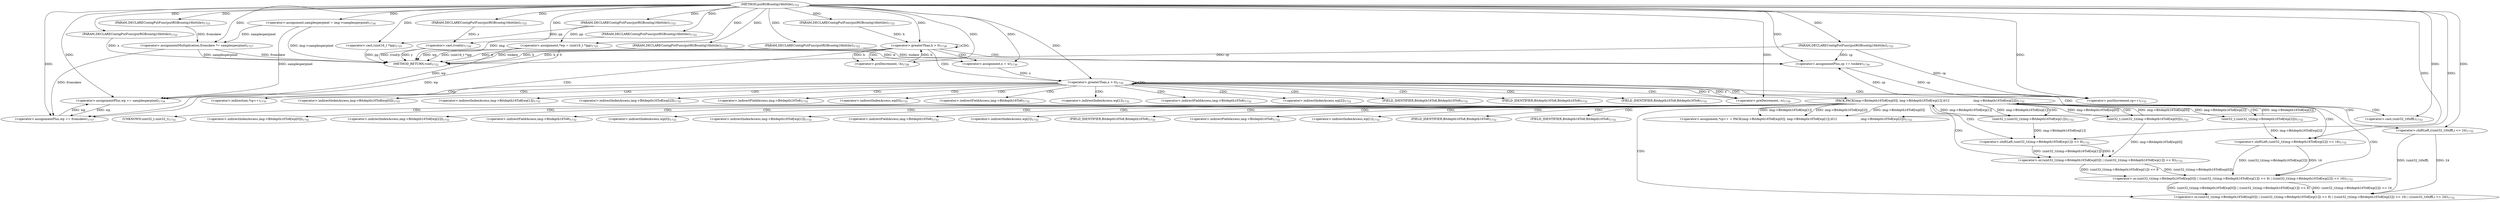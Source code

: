 digraph "putRGBcontig16bittile" {  
"51726" [label = <(METHOD,putRGBcontig16bittile)<SUB>1722</SUB>> ]
"51846" [label = <(METHOD_RETURN,void)<SUB>1722</SUB>> ]
"51727" [label = <(PARAM,DECLAREContigPutFunc(putRGBcontig16bittile))<SUB>1722</SUB>> ]
"51728" [label = <(PARAM,DECLAREContigPutFunc(putRGBcontig16bittile))<SUB>1722</SUB>> ]
"51729" [label = <(PARAM,DECLAREContigPutFunc(putRGBcontig16bittile))<SUB>1722</SUB>> ]
"51730" [label = <(PARAM,DECLAREContigPutFunc(putRGBcontig16bittile))<SUB>1722</SUB>> ]
"51731" [label = <(PARAM,DECLAREContigPutFunc(putRGBcontig16bittile))<SUB>1722</SUB>> ]
"51732" [label = <(PARAM,DECLAREContigPutFunc(putRGBcontig16bittile))<SUB>1722</SUB>> ]
"51733" [label = <(PARAM,DECLAREContigPutFunc(putRGBcontig16bittile))<SUB>1722</SUB>> ]
"51734" [label = <(PARAM,DECLAREContigPutFunc(putRGBcontig16bittile))<SUB>1722</SUB>> ]
"51735" [label = <(PARAM,DECLAREContigPutFunc(putRGBcontig16bittile))<SUB>1722</SUB>> ]
"51738" [label = <(&lt;operator&gt;.assignment,samplesperpixel = img-&gt;samplesperpixel)<SUB>1724</SUB>> ]
"51744" [label = <(&lt;operator&gt;.assignment,*wp = (uint16_t *)pp)<SUB>1725</SUB>> ]
"51749" [label = <(&lt;operator&gt;.cast,(void)y)<SUB>1726</SUB>> ]
"51752" [label = <(&lt;operator&gt;.assignmentMultiplication,fromskew *= samplesperpixel)<SUB>1727</SUB>> ]
"51757" [label = <(&lt;operator&gt;.greaterThan,h &gt; 0)<SUB>1728</SUB>> ]
"51760" [label = <(&lt;operator&gt;.preDecrement,--h)<SUB>1728</SUB>> ]
"51746" [label = <(&lt;operator&gt;.cast,(uint16_t *)pp)<SUB>1725</SUB>> ]
"51840" [label = <(&lt;operator&gt;.assignmentPlus,cp += toskew)<SUB>1736</SUB>> ]
"51843" [label = <(&lt;operator&gt;.assignmentPlus,wp += fromskew)<SUB>1737</SUB>> ]
"51768" [label = <(&lt;operator&gt;.greaterThan,x &gt; 0)<SUB>1730</SUB>> ]
"51771" [label = <(&lt;operator&gt;.preDecrement,--x)<SUB>1730</SUB>> ]
"51765" [label = <(&lt;operator&gt;.assignment,x = w)<SUB>1730</SUB>> ]
"51774" [label = <(&lt;operator&gt;.assignment,*cp++ = PACK(img-&gt;Bitdepth16To8[wp[0]], img-&gt;Bitdepth16To8[wp[1]],\012                         img-&gt;Bitdepth16To8[wp[2]]))<SUB>1732</SUB>> ]
"51837" [label = <(&lt;operator&gt;.assignmentPlus,wp += samplesperpixel)<SUB>1734</SUB>> ]
"51778" [label = <(PACK,PACK(img-&gt;Bitdepth16To8[wp[0]], img-&gt;Bitdepth16To8[wp[1]],\012                         img-&gt;Bitdepth16To8[wp[2]]))<SUB>1732</SUB>> ]
"51776" [label = <(&lt;operator&gt;.postIncrement,cp++)<SUB>1732</SUB>> ]
"51801" [label = <(&lt;operator&gt;.or,(uint32_t)(img-&gt;Bitdepth16To8[wp[0]]) | ((uint32_t)(img-&gt;Bitdepth16To8[wp[1]]) &lt;&lt; 8) | ((uint32_t)(img-&gt;Bitdepth16To8[wp[2]]) &lt;&lt; 16) | (((uint32_t)0xffL) &lt;&lt; 24))<SUB>1732</SUB>> ]
"51802" [label = <(&lt;operator&gt;.or,(uint32_t)(img-&gt;Bitdepth16To8[wp[0]]) | ((uint32_t)(img-&gt;Bitdepth16To8[wp[1]]) &lt;&lt; 8) | ((uint32_t)(img-&gt;Bitdepth16To8[wp[2]]) &lt;&lt; 16))<SUB>1732</SUB>> ]
"51832" [label = <(&lt;operator&gt;.shiftLeft,((uint32_t)0xffL) &lt;&lt; 24)<SUB>1732</SUB>> ]
"51803" [label = <(&lt;operator&gt;.or,(uint32_t)(img-&gt;Bitdepth16To8[wp[0]]) | ((uint32_t)(img-&gt;Bitdepth16To8[wp[1]]) &lt;&lt; 8))<SUB>1732</SUB>> ]
"51822" [label = <(&lt;operator&gt;.shiftLeft,(uint32_t)(img-&gt;Bitdepth16To8[wp[2]]) &lt;&lt; 16)<SUB>1732</SUB>> ]
"51833" [label = <(&lt;operator&gt;.cast,(uint32_t)0xffL)<SUB>1732</SUB>> ]
"51804" [label = <(uint32_t,(uint32_t)(img-&gt;Bitdepth16To8[wp[0]]))<SUB>1732</SUB>> ]
"51812" [label = <(&lt;operator&gt;.shiftLeft,(uint32_t)(img-&gt;Bitdepth16To8[wp[1]]) &lt;&lt; 8)<SUB>1732</SUB>> ]
"51823" [label = <(uint32_t,(uint32_t)(img-&gt;Bitdepth16To8[wp[2]]))<SUB>1732</SUB>> ]
"51813" [label = <(uint32_t,(uint32_t)(img-&gt;Bitdepth16To8[wp[1]]))<SUB>1732</SUB>> ]
"51775" [label = <(&lt;operator&gt;.indirection,*cp++)<SUB>1732</SUB>> ]
"51779" [label = <(&lt;operator&gt;.indirectIndexAccess,img-&gt;Bitdepth16To8[wp[0]])<SUB>1732</SUB>> ]
"51786" [label = <(&lt;operator&gt;.indirectIndexAccess,img-&gt;Bitdepth16To8[wp[1]])<SUB>1732</SUB>> ]
"51793" [label = <(&lt;operator&gt;.indirectIndexAccess,img-&gt;Bitdepth16To8[wp[2]])<SUB>1732</SUB>> ]
"51780" [label = <(&lt;operator&gt;.indirectFieldAccess,img-&gt;Bitdepth16To8)<SUB>1732</SUB>> ]
"51783" [label = <(&lt;operator&gt;.indirectIndexAccess,wp[0])<SUB>1732</SUB>> ]
"51787" [label = <(&lt;operator&gt;.indirectFieldAccess,img-&gt;Bitdepth16To8)<SUB>1732</SUB>> ]
"51790" [label = <(&lt;operator&gt;.indirectIndexAccess,wp[1])<SUB>1732</SUB>> ]
"51794" [label = <(&lt;operator&gt;.indirectFieldAccess,img-&gt;Bitdepth16To8)<SUB>1732</SUB>> ]
"51797" [label = <(&lt;operator&gt;.indirectIndexAccess,wp[2])<SUB>1732</SUB>> ]
"51782" [label = <(FIELD_IDENTIFIER,Bitdepth16To8,Bitdepth16To8)<SUB>1732</SUB>> ]
"51789" [label = <(FIELD_IDENTIFIER,Bitdepth16To8,Bitdepth16To8)<SUB>1732</SUB>> ]
"51796" [label = <(FIELD_IDENTIFIER,Bitdepth16To8,Bitdepth16To8)<SUB>1732</SUB>> ]
"51834" [label = <(UNKNOWN,uint32_t,uint32_t)<SUB>1732</SUB>> ]
"51805" [label = <(&lt;operator&gt;.indirectIndexAccess,img-&gt;Bitdepth16To8[wp[0]])<SUB>1732</SUB>> ]
"51824" [label = <(&lt;operator&gt;.indirectIndexAccess,img-&gt;Bitdepth16To8[wp[2]])<SUB>1732</SUB>> ]
"51806" [label = <(&lt;operator&gt;.indirectFieldAccess,img-&gt;Bitdepth16To8)<SUB>1732</SUB>> ]
"51809" [label = <(&lt;operator&gt;.indirectIndexAccess,wp[0])<SUB>1732</SUB>> ]
"51814" [label = <(&lt;operator&gt;.indirectIndexAccess,img-&gt;Bitdepth16To8[wp[1]])<SUB>1732</SUB>> ]
"51825" [label = <(&lt;operator&gt;.indirectFieldAccess,img-&gt;Bitdepth16To8)<SUB>1732</SUB>> ]
"51828" [label = <(&lt;operator&gt;.indirectIndexAccess,wp[2])<SUB>1732</SUB>> ]
"51808" [label = <(FIELD_IDENTIFIER,Bitdepth16To8,Bitdepth16To8)<SUB>1732</SUB>> ]
"51815" [label = <(&lt;operator&gt;.indirectFieldAccess,img-&gt;Bitdepth16To8)<SUB>1732</SUB>> ]
"51818" [label = <(&lt;operator&gt;.indirectIndexAccess,wp[1])<SUB>1732</SUB>> ]
"51827" [label = <(FIELD_IDENTIFIER,Bitdepth16To8,Bitdepth16To8)<SUB>1732</SUB>> ]
"51817" [label = <(FIELD_IDENTIFIER,Bitdepth16To8,Bitdepth16To8)<SUB>1732</SUB>> ]
  "51727" -> "51846"  [ label = "DDG: img"] 
  "51728" -> "51846"  [ label = "DDG: cp"] 
  "51729" -> "51846"  [ label = "DDG: x"] 
  "51731" -> "51846"  [ label = "DDG: w"] 
  "51734" -> "51846"  [ label = "DDG: toskew"] 
  "51738" -> "51846"  [ label = "DDG: img-&gt;samplesperpixel"] 
  "51744" -> "51846"  [ label = "DDG: wp"] 
  "51746" -> "51846"  [ label = "DDG: pp"] 
  "51744" -> "51846"  [ label = "DDG: (uint16_t *)pp"] 
  "51749" -> "51846"  [ label = "DDG: y"] 
  "51749" -> "51846"  [ label = "DDG: (void)y"] 
  "51752" -> "51846"  [ label = "DDG: fromskew"] 
  "51752" -> "51846"  [ label = "DDG: samplesperpixel"] 
  "51757" -> "51846"  [ label = "DDG: h"] 
  "51757" -> "51846"  [ label = "DDG: h &gt; 0"] 
  "51726" -> "51727"  [ label = "DDG: "] 
  "51726" -> "51728"  [ label = "DDG: "] 
  "51726" -> "51729"  [ label = "DDG: "] 
  "51726" -> "51730"  [ label = "DDG: "] 
  "51726" -> "51731"  [ label = "DDG: "] 
  "51726" -> "51732"  [ label = "DDG: "] 
  "51726" -> "51733"  [ label = "DDG: "] 
  "51726" -> "51734"  [ label = "DDG: "] 
  "51726" -> "51735"  [ label = "DDG: "] 
  "51735" -> "51744"  [ label = "DDG: pp"] 
  "51726" -> "51744"  [ label = "DDG: "] 
  "51730" -> "51749"  [ label = "DDG: y"] 
  "51726" -> "51749"  [ label = "DDG: "] 
  "51738" -> "51752"  [ label = "DDG: samplesperpixel"] 
  "51726" -> "51752"  [ label = "DDG: "] 
  "51726" -> "51738"  [ label = "DDG: "] 
  "51733" -> "51752"  [ label = "DDG: fromskew"] 
  "51735" -> "51746"  [ label = "DDG: pp"] 
  "51726" -> "51746"  [ label = "DDG: "] 
  "51760" -> "51757"  [ label = "DDG: h"] 
  "51732" -> "51757"  [ label = "DDG: h"] 
  "51726" -> "51757"  [ label = "DDG: "] 
  "51757" -> "51760"  [ label = "DDG: h"] 
  "51726" -> "51760"  [ label = "DDG: "] 
  "51734" -> "51840"  [ label = "DDG: toskew"] 
  "51726" -> "51840"  [ label = "DDG: "] 
  "51752" -> "51843"  [ label = "DDG: fromskew"] 
  "51726" -> "51843"  [ label = "DDG: "] 
  "51776" -> "51840"  [ label = "DDG: cp"] 
  "51728" -> "51840"  [ label = "DDG: cp"] 
  "51744" -> "51843"  [ label = "DDG: wp"] 
  "51837" -> "51843"  [ label = "DDG: wp"] 
  "51731" -> "51765"  [ label = "DDG: w"] 
  "51726" -> "51765"  [ label = "DDG: "] 
  "51765" -> "51768"  [ label = "DDG: x"] 
  "51771" -> "51768"  [ label = "DDG: x"] 
  "51726" -> "51768"  [ label = "DDG: "] 
  "51768" -> "51771"  [ label = "DDG: x"] 
  "51726" -> "51771"  [ label = "DDG: "] 
  "51778" -> "51774"  [ label = "DDG: img-&gt;Bitdepth16To8[wp[0]]"] 
  "51778" -> "51774"  [ label = "DDG: img-&gt;Bitdepth16To8[wp[1]]"] 
  "51778" -> "51774"  [ label = "DDG: img-&gt;Bitdepth16To8[wp[2]]"] 
  "51726" -> "51837"  [ label = "DDG: "] 
  "51738" -> "51837"  [ label = "DDG: samplesperpixel"] 
  "51744" -> "51837"  [ label = "DDG: wp"] 
  "51843" -> "51837"  [ label = "DDG: wp"] 
  "51804" -> "51778"  [ label = "DDG: img-&gt;Bitdepth16To8[wp[0]]"] 
  "51813" -> "51778"  [ label = "DDG: img-&gt;Bitdepth16To8[wp[1]]"] 
  "51823" -> "51778"  [ label = "DDG: img-&gt;Bitdepth16To8[wp[2]]"] 
  "51840" -> "51776"  [ label = "DDG: cp"] 
  "51728" -> "51776"  [ label = "DDG: cp"] 
  "51726" -> "51776"  [ label = "DDG: "] 
  "51802" -> "51801"  [ label = "DDG: (uint32_t)(img-&gt;Bitdepth16To8[wp[0]]) | ((uint32_t)(img-&gt;Bitdepth16To8[wp[1]]) &lt;&lt; 8)"] 
  "51802" -> "51801"  [ label = "DDG: (uint32_t)(img-&gt;Bitdepth16To8[wp[2]]) &lt;&lt; 16"] 
  "51832" -> "51801"  [ label = "DDG: (uint32_t)0xffL"] 
  "51832" -> "51801"  [ label = "DDG: 24"] 
  "51803" -> "51802"  [ label = "DDG: (uint32_t)(img-&gt;Bitdepth16To8[wp[0]])"] 
  "51803" -> "51802"  [ label = "DDG: (uint32_t)(img-&gt;Bitdepth16To8[wp[1]]) &lt;&lt; 8"] 
  "51822" -> "51802"  [ label = "DDG: (uint32_t)(img-&gt;Bitdepth16To8[wp[2]])"] 
  "51822" -> "51802"  [ label = "DDG: 16"] 
  "51726" -> "51832"  [ label = "DDG: "] 
  "51804" -> "51803"  [ label = "DDG: img-&gt;Bitdepth16To8[wp[0]]"] 
  "51812" -> "51803"  [ label = "DDG: (uint32_t)(img-&gt;Bitdepth16To8[wp[1]])"] 
  "51812" -> "51803"  [ label = "DDG: 8"] 
  "51823" -> "51822"  [ label = "DDG: img-&gt;Bitdepth16To8[wp[2]]"] 
  "51726" -> "51822"  [ label = "DDG: "] 
  "51726" -> "51833"  [ label = "DDG: "] 
  "51778" -> "51804"  [ label = "DDG: img-&gt;Bitdepth16To8[wp[0]]"] 
  "51813" -> "51812"  [ label = "DDG: img-&gt;Bitdepth16To8[wp[1]]"] 
  "51726" -> "51812"  [ label = "DDG: "] 
  "51778" -> "51823"  [ label = "DDG: img-&gt;Bitdepth16To8[wp[2]]"] 
  "51778" -> "51813"  [ label = "DDG: img-&gt;Bitdepth16To8[wp[1]]"] 
  "51757" -> "51768"  [ label = "CDG: "] 
  "51757" -> "51840"  [ label = "CDG: "] 
  "51757" -> "51843"  [ label = "CDG: "] 
  "51757" -> "51760"  [ label = "CDG: "] 
  "51757" -> "51765"  [ label = "CDG: "] 
  "51757" -> "51757"  [ label = "CDG: "] 
  "51768" -> "51797"  [ label = "CDG: "] 
  "51768" -> "51771"  [ label = "CDG: "] 
  "51768" -> "51789"  [ label = "CDG: "] 
  "51768" -> "51768"  [ label = "CDG: "] 
  "51768" -> "51793"  [ label = "CDG: "] 
  "51768" -> "51776"  [ label = "CDG: "] 
  "51768" -> "51786"  [ label = "CDG: "] 
  "51768" -> "51780"  [ label = "CDG: "] 
  "51768" -> "51796"  [ label = "CDG: "] 
  "51768" -> "51783"  [ label = "CDG: "] 
  "51768" -> "51775"  [ label = "CDG: "] 
  "51768" -> "51787"  [ label = "CDG: "] 
  "51768" -> "51779"  [ label = "CDG: "] 
  "51768" -> "51794"  [ label = "CDG: "] 
  "51768" -> "51774"  [ label = "CDG: "] 
  "51768" -> "51782"  [ label = "CDG: "] 
  "51768" -> "51837"  [ label = "CDG: "] 
  "51768" -> "51790"  [ label = "CDG: "] 
  "51768" -> "51778"  [ label = "CDG: "] 
  "51778" -> "51827"  [ label = "CDG: "] 
  "51778" -> "51806"  [ label = "CDG: "] 
  "51778" -> "51801"  [ label = "CDG: "] 
  "51778" -> "51818"  [ label = "CDG: "] 
  "51778" -> "51815"  [ label = "CDG: "] 
  "51778" -> "51833"  [ label = "CDG: "] 
  "51778" -> "51808"  [ label = "CDG: "] 
  "51778" -> "51809"  [ label = "CDG: "] 
  "51778" -> "51805"  [ label = "CDG: "] 
  "51778" -> "51832"  [ label = "CDG: "] 
  "51778" -> "51822"  [ label = "CDG: "] 
  "51778" -> "51824"  [ label = "CDG: "] 
  "51778" -> "51813"  [ label = "CDG: "] 
  "51778" -> "51802"  [ label = "CDG: "] 
  "51778" -> "51817"  [ label = "CDG: "] 
  "51778" -> "51812"  [ label = "CDG: "] 
  "51778" -> "51803"  [ label = "CDG: "] 
  "51778" -> "51834"  [ label = "CDG: "] 
  "51778" -> "51823"  [ label = "CDG: "] 
  "51778" -> "51814"  [ label = "CDG: "] 
  "51778" -> "51828"  [ label = "CDG: "] 
  "51778" -> "51804"  [ label = "CDG: "] 
  "51778" -> "51825"  [ label = "CDG: "] 
}
